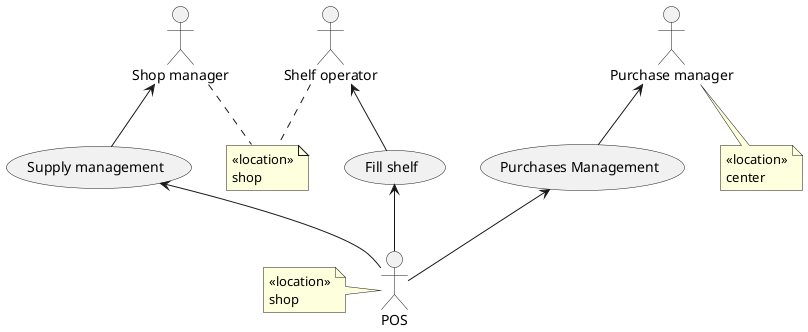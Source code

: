 @startuml Proj Arch use cases

:Shelf operator: as shelfop
:Shop manager: as shopman
:Purchase manager: as purchman

(Fill shelf) as fill
(Supply management) as supply
(Purchases Management) as purchase

:POS: -up-> fill
:POS: -up-> supply
:POS: -up-> purchase

shelfop <-- fill
shopman <-- supply
purchman <-- purchase

note as shoploc
	<<location>>
	shop
end note
shopman .. shoploc
shelfop .. shoploc

note bottom of purchman
	<<location>>
	center
end note

note left of :POS:
	<<location>>
	shop
end note

@enduml